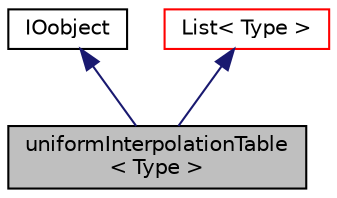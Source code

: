 digraph "uniformInterpolationTable&lt; Type &gt;"
{
  bgcolor="transparent";
  edge [fontname="Helvetica",fontsize="10",labelfontname="Helvetica",labelfontsize="10"];
  node [fontname="Helvetica",fontsize="10",shape=record];
  Node8 [label="uniformInterpolationTable\l\< Type \>",height=0.2,width=0.4,color="black", fillcolor="grey75", style="filled", fontcolor="black"];
  Node9 -> Node8 [dir="back",color="midnightblue",fontsize="10",style="solid",fontname="Helvetica"];
  Node9 [label="IOobject",height=0.2,width=0.4,color="black",URL="$a27249.html",tooltip="IOobject defines the attributes of an object for which implicit objectRegistry management is supporte..."];
  Node10 -> Node8 [dir="back",color="midnightblue",fontsize="10",style="solid",fontname="Helvetica"];
  Node10 [label="List\< Type \>",height=0.2,width=0.4,color="red",URL="$a26833.html"];
}
